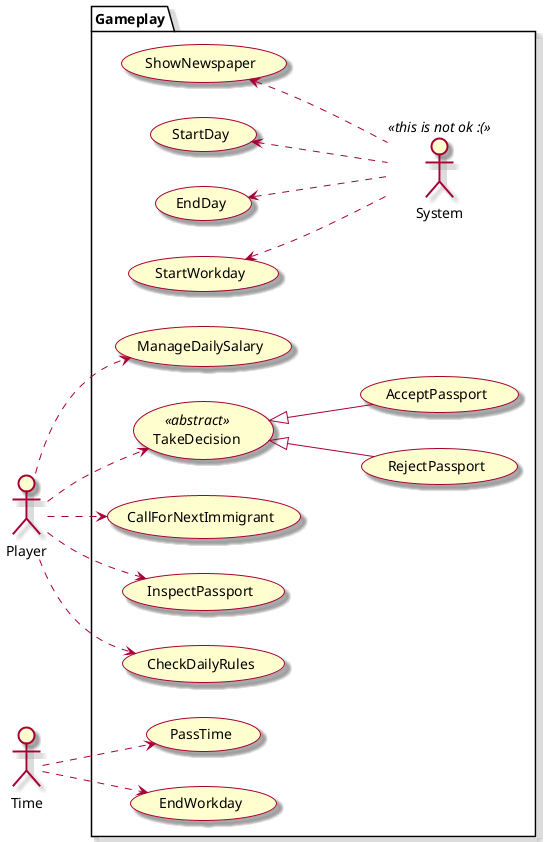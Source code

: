 ﻿@startuml
skin rose
left to right direction

actor Player
actor Time

package Gameplay{
    usecase CallForNextImmigrant
    usecase AcceptPassport
    usecase RejectPassport
    usecase InspectPassport
    usecase TakeDecision  <<abstract>> 
    usecase EndDay
    usecase StartDay
    usecase StartWorkday
    usecase ShowNewspaper
    usecase EndWorkday
    usecase PassTime
    usecase CheckDailyRules
    usecase ManageDailySalary

    AcceptPassport -u-|> TakeDecision
    RejectPassport -u-|> TakeDecision
    
    actor System <<this is not ok :(>>
    
    System .u.> StartWorkday
    System .u.> EndDay
    System .u.> StartDay
    System .u.> ShowNewspaper
}

Player ..> CallForNextImmigrant
Player ..> InspectPassport
Player ..> TakeDecision
Player ..> ManageDailySalary
Player ..> CheckDailyRules

Time ..> EndWorkday
Time ..> PassTime


@enduml